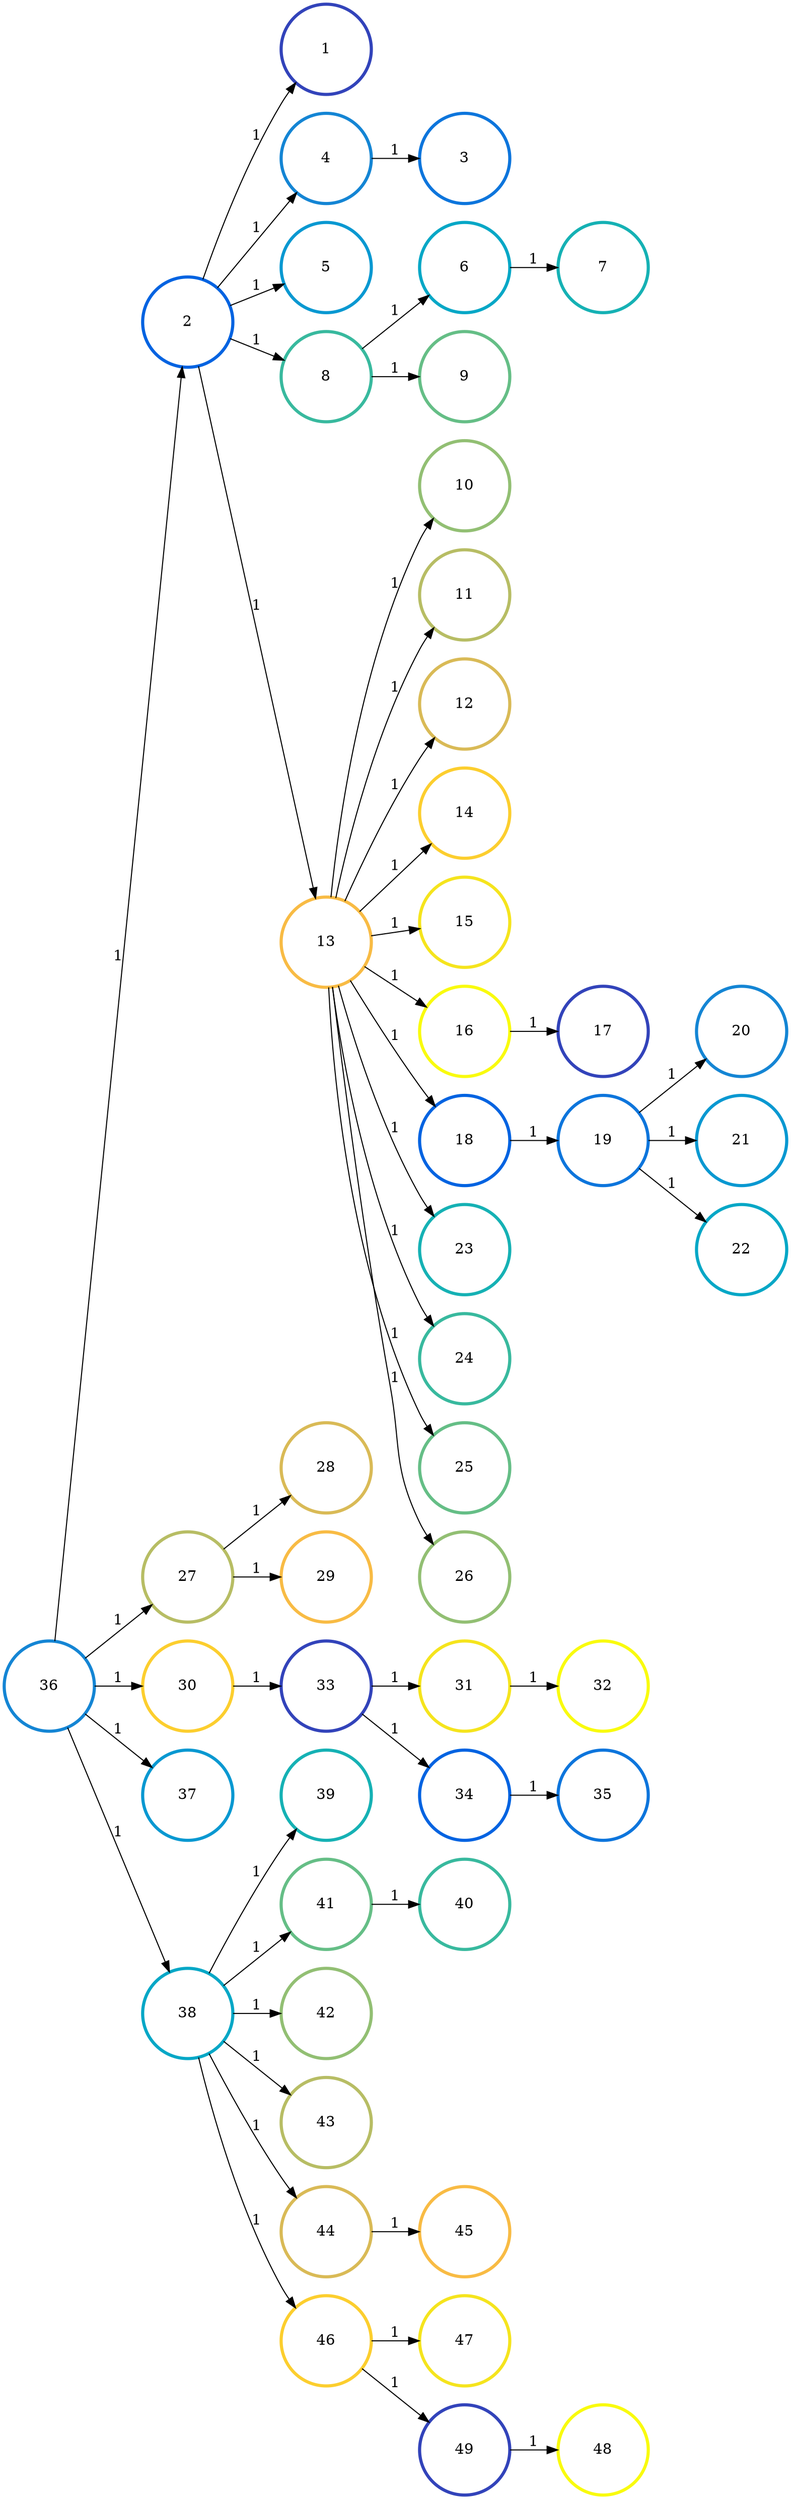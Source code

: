 digraph N {
	overlap="false"
	rankdir="LR"
	0 [label="1",width=1.2,height=1.2,style="",penwidth=3,color="#3243BA"]
	1 [label="2",width=1.2,height=1.2,style="",penwidth=3,color="#0363E1"]
	2 [label="3",width=1.2,height=1.2,style="",penwidth=3,color="#0D75DC"]
	3 [label="4",width=1.2,height=1.2,style="",penwidth=3,color="#1485D4"]
	4 [label="5",width=1.2,height=1.2,style="",penwidth=3,color="#0998D1"]
	5 [label="6",width=1.2,height=1.2,style="",penwidth=3,color="#06A7C6"]
	6 [label="7",width=1.2,height=1.2,style="",penwidth=3,color="#15B1B4"]
	7 [label="8",width=1.2,height=1.2,style="",penwidth=3,color="#38B99E"]
	8 [label="9",width=1.2,height=1.2,style="",penwidth=3,color="#65BE86"]
	9 [label="10",width=1.2,height=1.2,style="",penwidth=3,color="#92BF73"]
	10 [label="11",width=1.2,height=1.2,style="",penwidth=3,color="#B7BD64"]
	11 [label="12",width=1.2,height=1.2,style="",penwidth=3,color="#D9BA56"]
	12 [label="13",width=1.2,height=1.2,style="",penwidth=3,color="#F8BB44"]
	13 [label="14",width=1.2,height=1.2,style="",penwidth=3,color="#FCCE2E"]
	14 [label="15",width=1.2,height=1.2,style="",penwidth=3,color="#F5E41D"]
	15 [label="16",width=1.2,height=1.2,style="",penwidth=3,color="#F9FB0E"]
	16 [label="17",width=1.2,height=1.2,style="",penwidth=3,color="#3243BA"]
	17 [label="18",width=1.2,height=1.2,style="",penwidth=3,color="#0363E1"]
	18 [label="19",width=1.2,height=1.2,style="",penwidth=3,color="#0D75DC"]
	19 [label="20",width=1.2,height=1.2,style="",penwidth=3,color="#1485D4"]
	20 [label="21",width=1.2,height=1.2,style="",penwidth=3,color="#0998D1"]
	21 [label="22",width=1.2,height=1.2,style="",penwidth=3,color="#06A7C6"]
	22 [label="23",width=1.2,height=1.2,style="",penwidth=3,color="#15B1B4"]
	23 [label="24",width=1.2,height=1.2,style="",penwidth=3,color="#38B99E"]
	24 [label="25",width=1.2,height=1.2,style="",penwidth=3,color="#65BE86"]
	25 [label="26",width=1.2,height=1.2,style="",penwidth=3,color="#92BF73"]
	26 [label="27",width=1.2,height=1.2,style="",penwidth=3,color="#B7BD64"]
	27 [label="28",width=1.2,height=1.2,style="",penwidth=3,color="#D9BA56"]
	28 [label="29",width=1.2,height=1.2,style="",penwidth=3,color="#F8BB44"]
	29 [label="30",width=1.2,height=1.2,style="",penwidth=3,color="#FCCE2E"]
	30 [label="31",width=1.2,height=1.2,style="",penwidth=3,color="#F5E41D"]
	31 [label="32",width=1.2,height=1.2,style="",penwidth=3,color="#F9FB0E"]
	32 [label="33",width=1.2,height=1.2,style="",penwidth=3,color="#3243BA"]
	33 [label="34",width=1.2,height=1.2,style="",penwidth=3,color="#0363E1"]
	34 [label="35",width=1.2,height=1.2,style="",penwidth=3,color="#0D75DC"]
	35 [label="36",width=1.2,height=1.2,style="",penwidth=3,color="#1485D4"]
	36 [label="37",width=1.2,height=1.2,style="",penwidth=3,color="#0998D1"]
	37 [label="38",width=1.2,height=1.2,style="",penwidth=3,color="#06A7C6"]
	38 [label="39",width=1.2,height=1.2,style="",penwidth=3,color="#15B1B4"]
	39 [label="40",width=1.2,height=1.2,style="",penwidth=3,color="#38B99E"]
	40 [label="41",width=1.2,height=1.2,style="",penwidth=3,color="#65BE86"]
	41 [label="42",width=1.2,height=1.2,style="",penwidth=3,color="#92BF73"]
	42 [label="43",width=1.2,height=1.2,style="",penwidth=3,color="#B7BD64"]
	43 [label="44",width=1.2,height=1.2,style="",penwidth=3,color="#D9BA56"]
	44 [label="45",width=1.2,height=1.2,style="",penwidth=3,color="#F8BB44"]
	45 [label="46",width=1.2,height=1.2,style="",penwidth=3,color="#FCCE2E"]
	46 [label="47",width=1.2,height=1.2,style="",penwidth=3,color="#F5E41D"]
	47 [label="48",width=1.2,height=1.2,style="",penwidth=3,color="#F9FB0E"]
	48 [label="49",width=1.2,height=1.2,style="",penwidth=3,color="#3243BA"]
	1 -> 0 [penwidth=1,color=black,label="1"]
	1 -> 3 [penwidth=1,color=black,label="1"]
	1 -> 4 [penwidth=1,color=black,label="1"]
	1 -> 7 [penwidth=1,color=black,label="1"]
	1 -> 12 [penwidth=1,color=black,label="1"]
	3 -> 2 [penwidth=1,color=black,label="1"]
	5 -> 6 [penwidth=1,color=black,label="1"]
	7 -> 5 [penwidth=1,color=black,label="1"]
	7 -> 8 [penwidth=1,color=black,label="1"]
	12 -> 9 [penwidth=1,color=black,label="1"]
	12 -> 10 [penwidth=1,color=black,label="1"]
	12 -> 11 [penwidth=1,color=black,label="1"]
	12 -> 13 [penwidth=1,color=black,label="1"]
	12 -> 14 [penwidth=1,color=black,label="1"]
	12 -> 15 [penwidth=1,color=black,label="1"]
	12 -> 17 [penwidth=1,color=black,label="1"]
	12 -> 22 [penwidth=1,color=black,label="1"]
	12 -> 23 [penwidth=1,color=black,label="1"]
	12 -> 24 [penwidth=1,color=black,label="1"]
	12 -> 25 [penwidth=1,color=black,label="1"]
	15 -> 16 [penwidth=1,color=black,label="1"]
	17 -> 18 [penwidth=1,color=black,label="1"]
	18 -> 19 [penwidth=1,color=black,label="1"]
	18 -> 20 [penwidth=1,color=black,label="1"]
	18 -> 21 [penwidth=1,color=black,label="1"]
	26 -> 27 [penwidth=1,color=black,label="1"]
	26 -> 28 [penwidth=1,color=black,label="1"]
	29 -> 32 [penwidth=1,color=black,label="1"]
	30 -> 31 [penwidth=1,color=black,label="1"]
	32 -> 30 [penwidth=1,color=black,label="1"]
	32 -> 33 [penwidth=1,color=black,label="1"]
	33 -> 34 [penwidth=1,color=black,label="1"]
	35 -> 1 [penwidth=1,color=black,label="1"]
	35 -> 26 [penwidth=1,color=black,label="1"]
	35 -> 29 [penwidth=1,color=black,label="1"]
	35 -> 36 [penwidth=1,color=black,label="1"]
	35 -> 37 [penwidth=1,color=black,label="1"]
	37 -> 38 [penwidth=1,color=black,label="1"]
	37 -> 40 [penwidth=1,color=black,label="1"]
	37 -> 41 [penwidth=1,color=black,label="1"]
	37 -> 42 [penwidth=1,color=black,label="1"]
	37 -> 43 [penwidth=1,color=black,label="1"]
	37 -> 45 [penwidth=1,color=black,label="1"]
	40 -> 39 [penwidth=1,color=black,label="1"]
	43 -> 44 [penwidth=1,color=black,label="1"]
	45 -> 46 [penwidth=1,color=black,label="1"]
	45 -> 48 [penwidth=1,color=black,label="1"]
	48 -> 47 [penwidth=1,color=black,label="1"]
}
